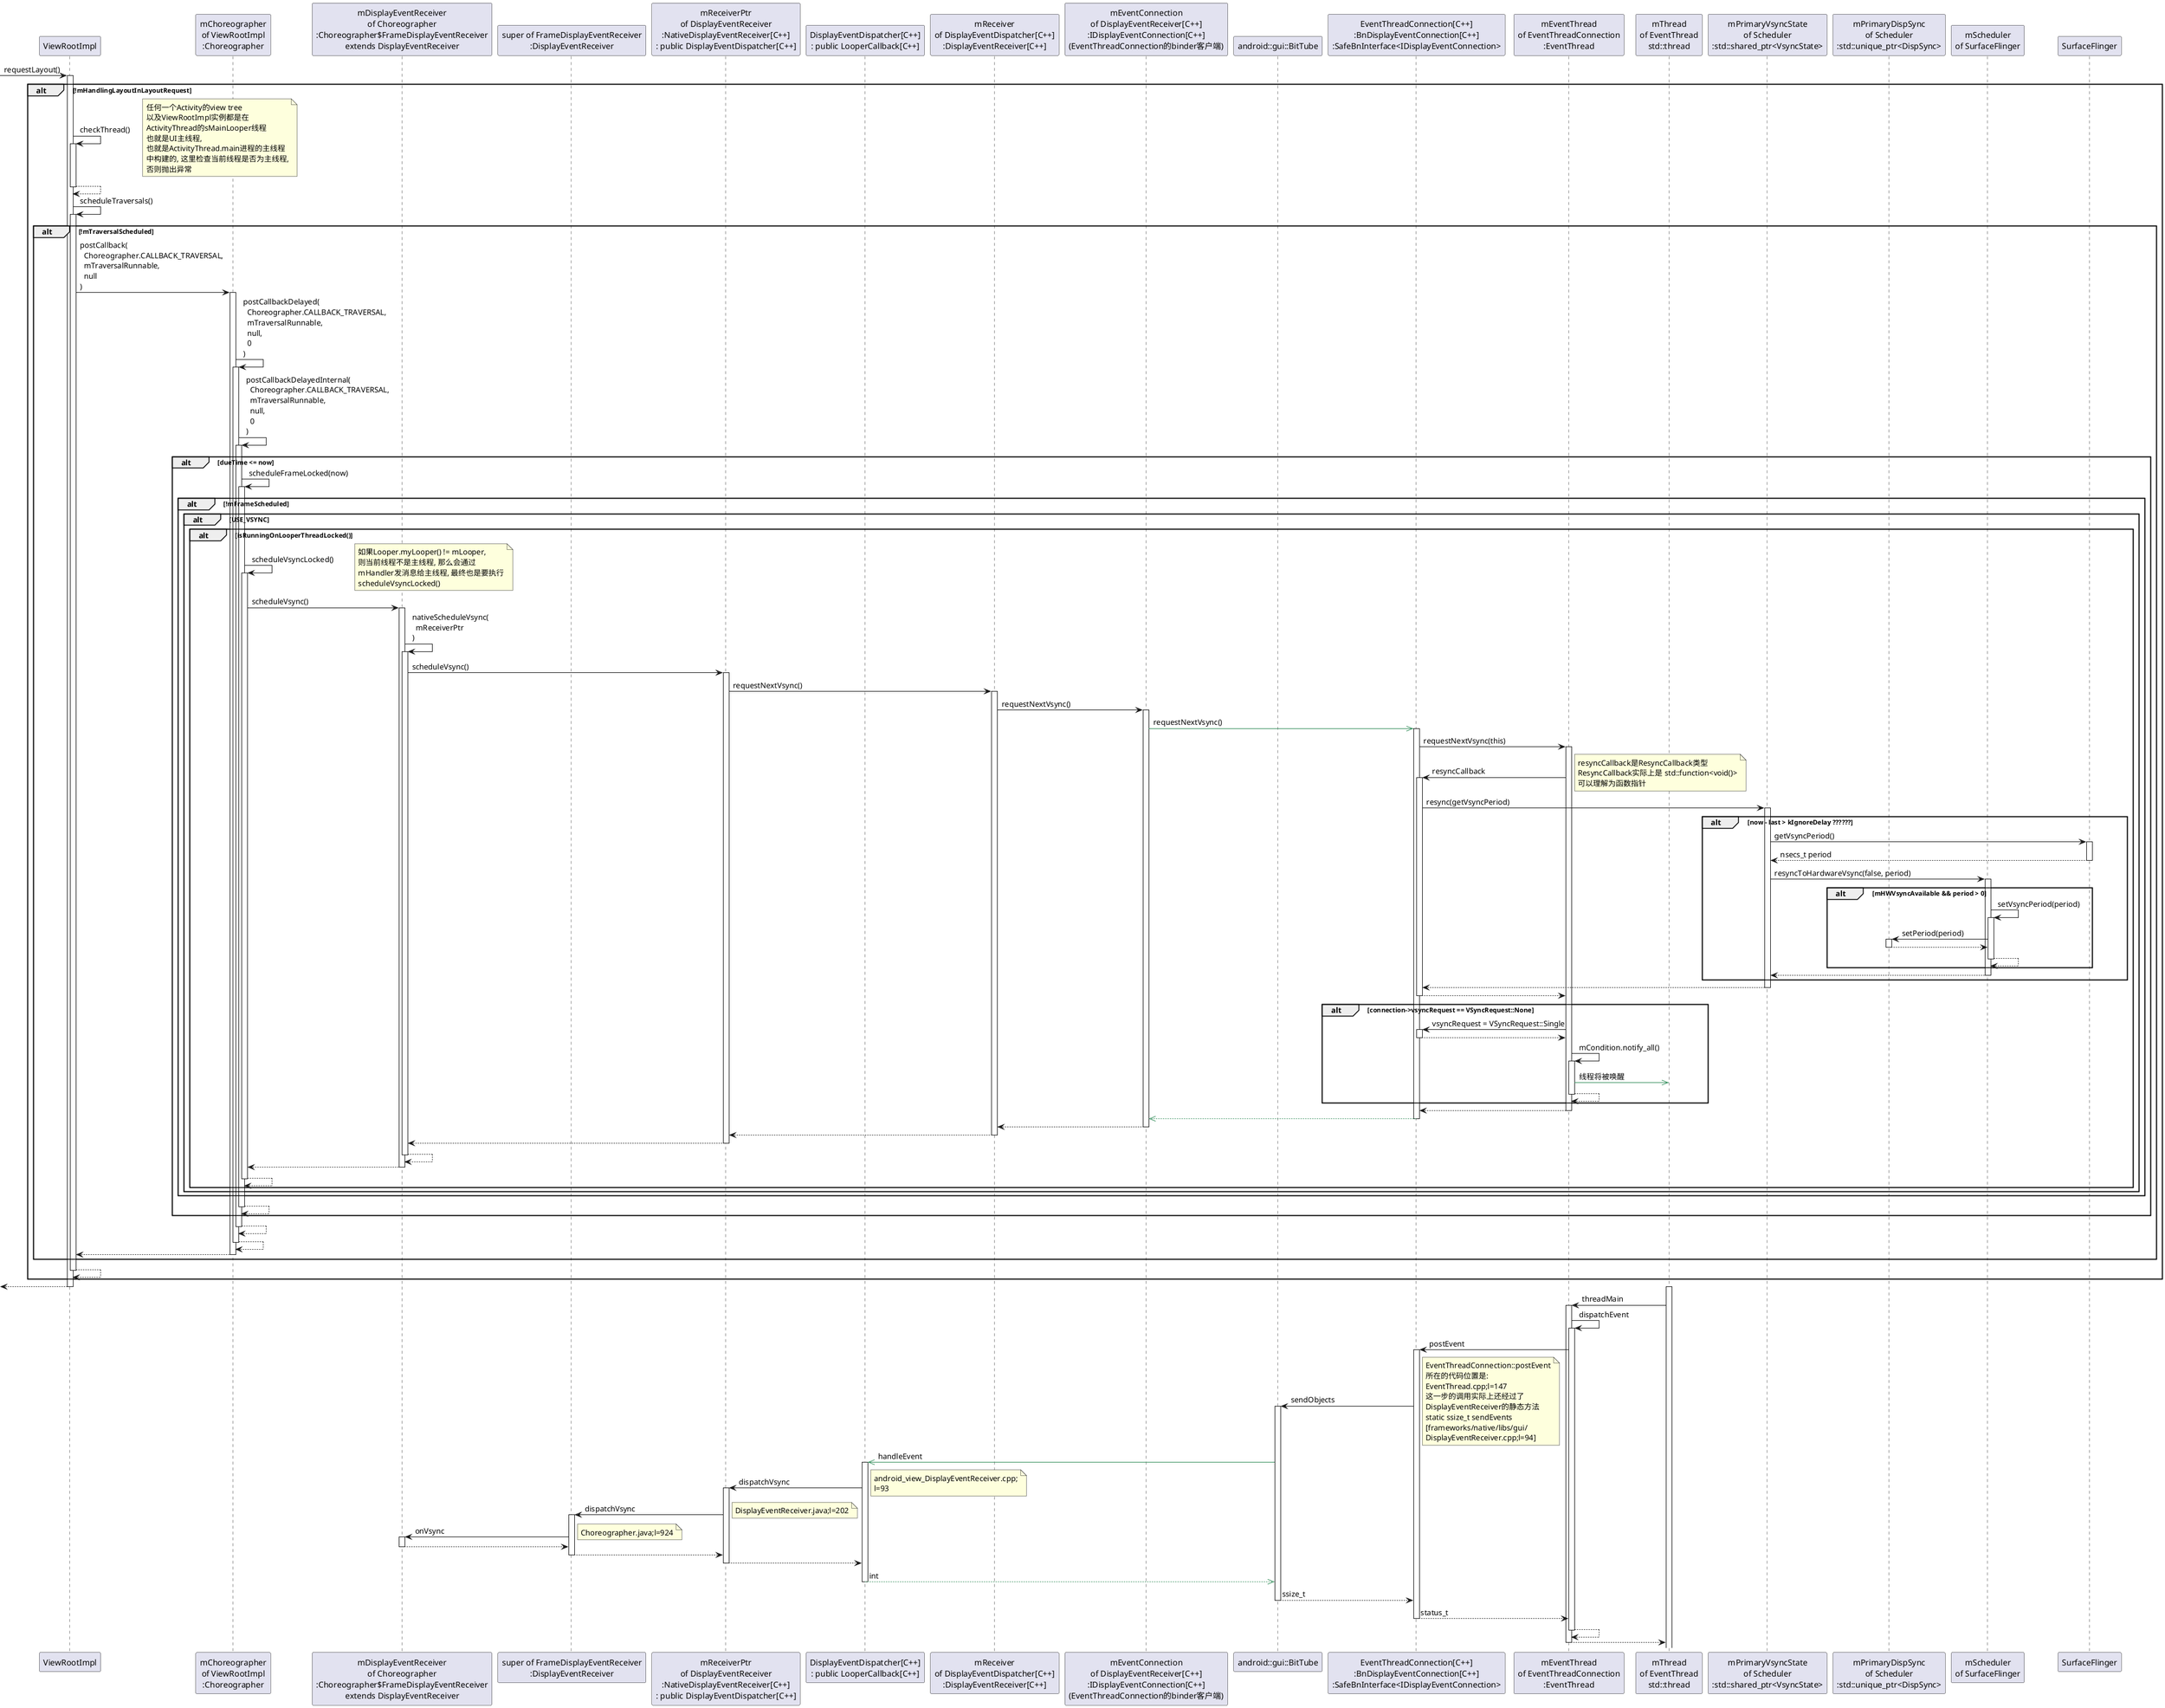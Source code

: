 @startuml

participant "ViewRootImpl" as vri
participant "mChoreographer\nof ViewRootImpl\n:Choreographer" as chg
participant "mDisplayEventReceiver\nof Choreographer\n:Choreographer$FrameDisplayEventReceiver\nextends DisplayEventReceiver" as fder
participant "super of FrameDisplayEventReceiver\n:DisplayEventReceiver" as der_java
participant "mReceiverPtr\nof DisplayEventReceiver\n:NativeDisplayEventReceiver[C++]\n: public DisplayEventDispatcher[C++]" as nder
participant "DisplayEventDispatcher[C++]\n: public LooperCallback[C++]" as dptch
participant "mReceiver\nof DisplayEventDispatcher[C++]\n:DisplayEventReceiver[C++]" as der
participant "mEventConnection\nof DisplayEventReceiver[C++]\n:IDisplayEventConnection[C++]\n(EventThreadConnection的binder客户端)" as dec

participant "android::gui::BitTube" as tube

participant "EventThreadConnection[C++]\n:BnDisplayEventConnection[C++]\n:SafeBnInterface<IDisplayEventConnection>" as dec_bn
participant "mEventThread\nof EventThreadConnection\n:EventThread" as ethd
participant "mThread\nof EventThread\nstd::thread" as threadMain
participant "mPrimaryVsyncState\nof Scheduler\n:std::shared_ptr<VsyncState>" as vsync
participant "mPrimaryDispSync\nof Scheduler\n:std::unique_ptr<DispSync>" as dispSync
participant "mScheduler\nof SurfaceFlinger" as scheduler
participant "SurfaceFlinger" as flinger



[-> vri : requestLayout()
activate vri
    alt !mHandlingLayoutInLayoutRequest

        vri -> vri : checkThread()
        activate vri
        note right
        任何一个Activity的view tree
        以及ViewRootImpl实例都是在
        ActivityThread的sMainLooper线程
        也就是UI主线程,
        也就是ActivityThread.main进程的主线程
        中构建的, 这里检查当前线程是否为主线程,
        否则抛出异常
        end note
        vri --> vri
        deactivate vri

        vri -> vri : scheduleTraversals()
        activate vri
            alt !mTraversalScheduled
                vri -> chg : postCallback(\n  Choreographer.CALLBACK_TRAVERSAL,\n  mTraversalRunnable,\n  null\n)
                activate chg
                    chg -> chg : postCallbackDelayed(\n  Choreographer.CALLBACK_TRAVERSAL,\n  mTraversalRunnable,\n  null,\n  0\n)
                    activate chg
                        chg -> chg : postCallbackDelayedInternal(\n  Choreographer.CALLBACK_TRAVERSAL,\n  mTraversalRunnable,\n  null,\n  0\n)
                        activate chg
                        alt dueTime <= now
                            chg -> chg : scheduleFrameLocked(now)
                            activate chg
                            alt !mFrameScheduled
                            alt USE_VSYNC
                            alt isRunningOnLooperThreadLocked()
                                chg -> chg : scheduleVsyncLocked()
                                activate chg
                                note right
                                如果Looper.myLooper() != mLooper,
                                则当前线程不是主线程, 那么会通过
                                mHandler发消息给主线程, 最终也是要执行
                                scheduleVsyncLocked()
                                end note
                                    chg -> fder : scheduleVsync()
                                    activate fder
                                        fder -> fder : nativeScheduleVsync(\n  mReceiverPtr\n)
                                        activate fder
                                            fder -> nder : scheduleVsync()
                                            activate nder
                                                nder -> der : requestNextVsync()
                                                activate der
                                                    der -> dec : requestNextVsync()
                                                    activate dec
/'
mEventConnection 是 DisplayEventReceiver 的 private 成员
[frameworks/native/libs/gui/include/gui/DisplayEventReceiver.h;l=148]

mEventConnection 通过 ISurfaceComposer::createDisplayEventConnection 函数赋值
[frameworks/native/libs/gui/DisplayEventReceiver.cpp;l=35]

/*static*/ sp<ISurfaceComposer> ComposerService::getComposerService() {
    ComposerService& instance = ComposerService::getInstance();
    Mutex::Autolock _l(instance.mLock);
    if (instance.mComposerService == nullptr) {
        ComposerService::getInstance().connectLocked();
        assert(instance.mComposerService != nullptr);
        ALOGD("ComposerService reconnected");
    }
    return instance.mComposerService;
}
[frameworks/native/libs/gui/SurfaceComposerClient.cpp;l=90]

mComposerService
[声明在 frameworks/native/libs/gui/include/private/gui/ComposerService.h;l=41]
[赋值在 frameworks/native/libs/gui/SurfaceComposerClient.cpp;l=69]

sf@frameworks/native/libs/gui/DisplayEventReceiver.cpp;l=35
的实际类型应该是 BpSurfaceComposer : public BpInterface<ISurfaceComposer>
[frameworks/native/libs/gui/ISurfaceComposer.cpp;l=52]

sf->createDisplayEventConnection(vsyncSource, configChanged)实际上调用的是
BpSurfaceComposer::createDisplayEventConnection
[frameworks/native/libs/gui/ISurfaceComposer.cpp;l=281]

服务端是surfaceflinger进程的SurfaceFlinger对象
SurfaceFlinger 继承自 BnSurfaceComposer
[frameworks/native/services/surfaceflinger/SurfaceFlinger.h;l=171]

服务端的执行是 SurfaceFlinger::createDisplayEventConnection
[frameworks/native/services/surfaceflinger/SurfaceFlinger.cpp;l=1410]
->  [frameworks/native/services/surfaceflinger/Scheduler/Scheduler.cpp;l=172]
    ->  [frameworks/native/services/surfaceflinger/Scheduler/Scheduler.cpp;l=166]
        ->  frameworks/native/services/surfaceflinger/Scheduler/EventThread.cpp;l=212
            ->  frameworks/native/services/surfaceflinger/Scheduler/EventThread.cpp;l=113
                ->  [frameworks/native/services/surfaceflinger/Scheduler/EventThread.h;l=70]


'/
                                                    
                                                        dec -[#SeaGreen]>> dec_bn : requestNextVsync()
                                                        activate dec_bn
                                                            dec_bn -> ethd : requestNextVsync(this)
                                                            activate ethd
                                                                ethd -> dec_bn : resyncCallback
                                                                note right
                                                                resyncCallback是ResyncCallback类型
                                                                ResyncCallback实际上是 std::function<void()>
                                                                可以理解为函数指针
                                                                end note
                                                                activate dec_bn
                                                                    /'
                                                                    [ptr, getVsyncPeriod = std::move(getVsyncPeriod)]() {
                                                                            if (const auto vsync = ptr.lock()) {
                                                                                vsync->resync(getVsyncPeriod);
                                                                            }
                                                                        }
                                                                    '/
                                                                    dec_bn -> vsync : resync(getVsyncPeriod)
                                                                    activate vsync
                                                                    alt now - last > kIgnoreDelay ??????
                                                                        vsync -> flinger : getVsyncPeriod()
                                                                        activate flinger
                                                                        flinger --> vsync : nsecs_t period
                                                                        deactivate flinger

                                                                        vsync -> scheduler : resyncToHardwareVsync(false, period)
                                                                        activate scheduler
                                                                            alt mHWVsyncAvailable && period > 0
                                                                                scheduler -> scheduler : setVsyncPeriod(period)
                                                                                activate scheduler
                                                                                    scheduler -> dispSync : setPeriod(period)
                                                                                    activate dispSync

                                                                                    dispSync --> scheduler
                                                                                    deactivate dispSync
                                                                                scheduler --> scheduler
                                                                                deactivate scheduler
                                                                            end
                                                                        scheduler --> vsync
                                                                        deactivate scheduler
                                                                    end
                                                                    vsync --> dec_bn
                                                                    deactivate vsync
                                                                dec_bn --> ethd
                                                                deactivate dec_bn

                                                                alt connection->vsyncRequest == VSyncRequest::None
                                                                    ethd -> dec_bn : vsyncRequest = VSyncRequest::Single
                                                                    activate dec_bn
                                                                    dec_bn --> ethd
                                                                    deactivate dec_bn

                                                                    ethd -> ethd : mCondition.notify_all()
                                                                    activate ethd
                                                                        ethd -[#SeaGreen]>> threadMain : 线程将被唤醒
                                                                    ethd --> ethd
                                                                    deactivate ethd
                                                                end
                                                            ethd --> dec_bn
                                                            deactivate ethd
                                                        dec_bn -[#SeaGreen]->> dec
                                                        deactivate dec_bn
                                                    dec --> der
                                                    deactivate dec
                                                der --> nder
                                                deactivate der
                                            nder --> fder
                                            deactivate nder
                                        fder --> fder
                                        deactivate fder
                                    fder --> chg
                                    deactivate fder
                                chg --> chg
                                deactivate chg
                            end
                            /'alt isRunningOnLooperThreadLocked()'/
                            end
                            /'alt USE_VSYNC'/
                            end
                            /'alt !mFrameScheduled'/
                            chg --> chg
                            deactivate chg
                        end
                        /'alt dueTime <= now'/
                        chg --> chg
                        deactivate chg
                    chg --> chg
                    deactivate chg
                chg --> vri
                deactivate chg
            end
        vri --> vri
        deactivate vri

    end
[<--vri
deactivate vri

activate threadMain
    threadMain -> ethd : threadMain
    activate ethd
        ethd -> ethd : dispatchEvent
        activate ethd
            ethd -> dec_bn : postEvent
            activate dec_bn
                dec_bn -> tube : sendObjects
                note right
                EventThreadConnection::postEvent
                所在的代码位置是:
                EventThread.cpp;l=147
                这一步的调用实际上还经过了
                DisplayEventReceiver的静态方法
                static ssize_t sendEvents
                [frameworks/native/libs/gui/
                DisplayEventReceiver.cpp;l=94]
                end note
                activate tube
                    tube -[#SeaGreen]>> dptch : handleEvent
                    activate dptch
                        dptch -> nder : dispatchVsync
                        note right
                        android_view_DisplayEventReceiver.cpp;
                        l=93
                        end note
                        activate nder
                            nder -> der_java : dispatchVsync
                            note right
                            DisplayEventReceiver.java;l=202
                            end note
                            activate der_java
                                der_java -> fder : onVsync
                                note right
                                Choreographer.java;l=924
                                end note
                                activate fder
                                fder --> der_java
                                deactivate fder
                            der_java --> nder
                            deactivate der_java
                        nder --> dptch
                        deactivate nder
                    dptch -[#SeaGreen]->> tube : int
                    deactivate dptch
                tube --> dec_bn : ssize_t
                deactivate tube
            dec_bn --> ethd : status_t
            deactivate dec_bn
        ethd --> ethd
        deactivate ethd
    ethd --> threadMain
    deactivate ethd
@enduml